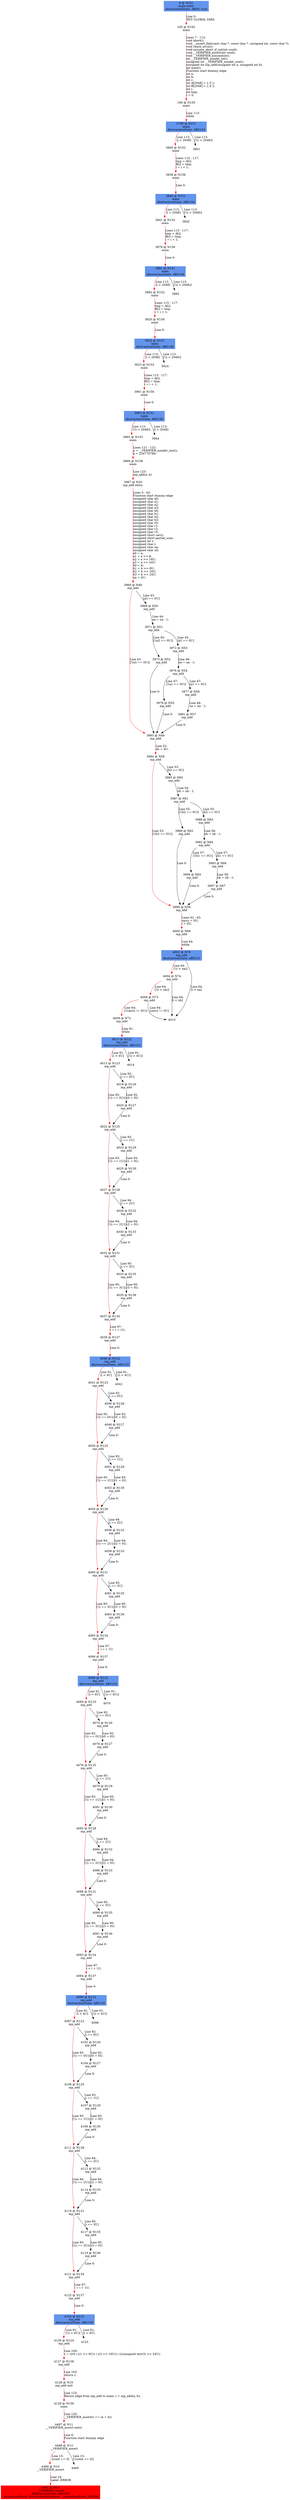 digraph ARG {
node [style="filled" shape="box" color="white"]
0 [fillcolor="cornflowerblue" label="0 @ N141\nmain entry\nAbstractionState: ABS0: true\n" id="0"]
165 [label="165 @ N162\nmain\n" id="165"]
166 [label="166 @ N150\nmain\n" id="166"]
3799 [fillcolor="cornflowerblue" label="3799 @ N151\nmain\nAbstractionState: ABS142\n" id="3799"]
3800 [label="3800 @ N152\nmain\n" id="3800"]
3838 [label="3838 @ N156\nmain\n" id="3838"]
3840 [fillcolor="cornflowerblue" label="3840 @ N151\nmain\nAbstractionState: ABS144\n" id="3840"]
3841 [label="3841 @ N152\nmain\n" id="3841"]
3879 [label="3879 @ N156\nmain\n" id="3879"]
3881 [fillcolor="cornflowerblue" label="3881 @ N151\nmain\nAbstractionState: ABS146\n" id="3881"]
3882 [label="3882 @ N152\nmain\n" id="3882"]
3920 [label="3920 @ N156\nmain\n" id="3920"]
3922 [fillcolor="cornflowerblue" label="3922 @ N151\nmain\nAbstractionState: ABS148\n" id="3922"]
3923 [label="3923 @ N152\nmain\n" id="3923"]
3961 [label="3961 @ N156\nmain\n" id="3961"]
3963 [fillcolor="cornflowerblue" label="3963 @ N151\nmain\nAbstractionState: ABS150\n" id="3963"]
3965 [label="3965 @ N153\nmain\n" id="3965"]
3966 [label="3966 @ N158\nmain\n" id="3966"]
3967 [label="3967 @ N20\nmp_add entry\n" id="3967"]
3968 [label="3968 @ N48\nmp_add\n" id="3968"]
3983 [label="3983 @ N49\nmp_add\n" id="3983"]
3984 [label="3984 @ N58\nmp_add\n" id="3984"]
3999 [label="3999 @ N59\nmp_add\n" id="3999"]
4000 [label="4000 @ N69\nmp_add\n" id="4000"]
4002 [fillcolor="cornflowerblue" label="4002 @ N70\nmp_add\nAbstractionState: ABS151\n" id="4002"]
4004 [label="4004 @ N74\nmp_add\n" id="4004"]
4006 [label="4006 @ N73\nmp_add\n" id="4006"]
4009 [label="4009 @ N72\nmp_add\n" id="4009"]
4012 [fillcolor="cornflowerblue" label="4012 @ N122\nmp_add\nAbstractionState: ABS152\n" id="4012"]
4013 [label="4013 @ N123\nmp_add\n" id="4013"]
4022 [label="4022 @ N125\nmp_add\n" id="4022"]
4027 [label="4027 @ N128\nmp_add\n" id="4027"]
4032 [label="4032 @ N131\nmp_add\n" id="4032"]
4037 [label="4037 @ N134\nmp_add\n" id="4037"]
4038 [label="4038 @ N137\nmp_add\n" id="4038"]
4040 [fillcolor="cornflowerblue" label="4040 @ N122\nmp_add\nAbstractionState: ABS153\n" id="4040"]
4041 [label="4041 @ N123\nmp_add\n" id="4041"]
4050 [label="4050 @ N125\nmp_add\n" id="4050"]
4055 [label="4055 @ N128\nmp_add\n" id="4055"]
4060 [label="4060 @ N131\nmp_add\n" id="4060"]
4065 [label="4065 @ N134\nmp_add\n" id="4065"]
4066 [label="4066 @ N137\nmp_add\n" id="4066"]
4068 [fillcolor="cornflowerblue" label="4068 @ N122\nmp_add\nAbstractionState: ABS154\n" id="4068"]
4069 [label="4069 @ N123\nmp_add\n" id="4069"]
4078 [label="4078 @ N125\nmp_add\n" id="4078"]
4083 [label="4083 @ N128\nmp_add\n" id="4083"]
4088 [label="4088 @ N131\nmp_add\n" id="4088"]
4093 [label="4093 @ N134\nmp_add\n" id="4093"]
4094 [label="4094 @ N137\nmp_add\n" id="4094"]
4096 [fillcolor="cornflowerblue" label="4096 @ N122\nmp_add\nAbstractionState: ABS155\n" id="4096"]
4097 [label="4097 @ N123\nmp_add\n" id="4097"]
4106 [label="4106 @ N125\nmp_add\n" id="4106"]
4111 [label="4111 @ N128\nmp_add\n" id="4111"]
4116 [label="4116 @ N131\nmp_add\n" id="4116"]
4121 [label="4121 @ N134\nmp_add\n" id="4121"]
4122 [label="4122 @ N137\nmp_add\n" id="4122"]
4124 [fillcolor="cornflowerblue" label="4124 @ N122\nmp_add\nAbstractionState: ABS156\n" id="4124"]
4126 [label="4126 @ N124\nmp_add\n" id="4126"]
4127 [label="4127 @ N138\nmp_add\n" id="4127"]
4128 [label="4128 @ N19\nmp_add exit\n" id="4128"]
4129 [label="4129 @ N159\nmain\n" id="4129"]
4487 [label="4487 @ N11\n__VERIFIER_assert entry\n" id="4487"]
4488 [label="4488 @ N12\n__VERIFIER_assert\n" id="4488"]
4489 [label="4489 @ N14\n__VERIFIER_assert\n" id="4489"]
4492 [fillcolor="red" label="4492 @ N15\n__VERIFIER_assert\nAbstractionState: ABS169\n AutomatonState: ErrorLabelAutomaton: _predefinedState_ERROR\n" id="4492"]
4117 [label="4117 @ N135\nmp_add\n" id="4117"]
4119 [label="4119 @ N136\nmp_add\n" id="4119"]
4112 [label="4112 @ N132\nmp_add\n" id="4112"]
4114 [label="4114 @ N133\nmp_add\n" id="4114"]
4107 [label="4107 @ N129\nmp_add\n" id="4107"]
4109 [label="4109 @ N130\nmp_add\n" id="4109"]
4102 [label="4102 @ N126\nmp_add\n" id="4102"]
4104 [label="4104 @ N127\nmp_add\n" id="4104"]
4089 [label="4089 @ N135\nmp_add\n" id="4089"]
4091 [label="4091 @ N136\nmp_add\n" id="4091"]
4084 [label="4084 @ N132\nmp_add\n" id="4084"]
4086 [label="4086 @ N133\nmp_add\n" id="4086"]
4079 [label="4079 @ N129\nmp_add\n" id="4079"]
4081 [label="4081 @ N130\nmp_add\n" id="4081"]
4074 [label="4074 @ N126\nmp_add\n" id="4074"]
4076 [label="4076 @ N127\nmp_add\n" id="4076"]
4061 [label="4061 @ N135\nmp_add\n" id="4061"]
4063 [label="4063 @ N136\nmp_add\n" id="4063"]
4056 [label="4056 @ N132\nmp_add\n" id="4056"]
4058 [label="4058 @ N133\nmp_add\n" id="4058"]
4051 [label="4051 @ N129\nmp_add\n" id="4051"]
4053 [label="4053 @ N130\nmp_add\n" id="4053"]
4046 [label="4046 @ N126\nmp_add\n" id="4046"]
4048 [label="4048 @ N127\nmp_add\n" id="4048"]
4033 [label="4033 @ N135\nmp_add\n" id="4033"]
4035 [label="4035 @ N136\nmp_add\n" id="4035"]
4028 [label="4028 @ N132\nmp_add\n" id="4028"]
4030 [label="4030 @ N133\nmp_add\n" id="4030"]
4023 [label="4023 @ N129\nmp_add\n" id="4023"]
4025 [label="4025 @ N130\nmp_add\n" id="4025"]
4018 [label="4018 @ N126\nmp_add\n" id="4018"]
4020 [label="4020 @ N127\nmp_add\n" id="4020"]
3985 [label="3985 @ N60\nmp_add\n" id="3985"]
3987 [label="3987 @ N61\nmp_add\n" id="3987"]
3989 [label="3989 @ N62\nmp_add\n" id="3989"]
3988 [label="3988 @ N63\nmp_add\n" id="3988"]
3992 [label="3992 @ N64\nmp_add\n" id="3992"]
3994 [label="3994 @ N65\nmp_add\n" id="3994"]
3993 [label="3993 @ N66\nmp_add\n" id="3993"]
3997 [label="3997 @ N67\nmp_add\n" id="3997"]
3969 [label="3969 @ N50\nmp_add\n" id="3969"]
3971 [label="3971 @ N51\nmp_add\n" id="3971"]
3973 [label="3973 @ N52\nmp_add\n" id="3973"]
3972 [label="3972 @ N53\nmp_add\n" id="3972"]
3976 [label="3976 @ N54\nmp_add\n" id="3976"]
3978 [label="3978 @ N55\nmp_add\n" id="3978"]
3977 [label="3977 @ N56\nmp_add\n" id="3977"]
3981 [label="3981 @ N57\nmp_add\n" id="3981"]
0 -> 165 [color="red" label="Line 0: \lINIT GLOBAL VARS\l" id="0 -> 165"]
165 -> 166 [color="red" label="Lines 7 - 112: \lvoid abort();\lvoid __assert_fail(const char *, const char *, unsigned int, const char *);\lvoid reach_error();\lvoid assume_abort_if_not(int cond);\lvoid __VERIFIER_assert(int cond);\lvoid __VERIFIER_assume(int);\lint __VERIFIER_nondet_int();\lunsigned int __VERIFIER_nondet_uint();\lunsigned int mp_add(unsigned int a, unsigned int b);\lint main();\lFunction start dummy edge\lint a;\lint b;\lint r;\lint A[2048] = { 0 };\lint B[2048] = { 0 };\lint i;\lint tmp;\li = 0;\l" id="165 -> 166"]
166 -> 3799 [color="red" label="Line 113: \lwhile\l" id="166 -> 3799"]
3799 -> 3800 [color="red" label="Line 113: \l[i < 2048]\l" id="3799 -> 3800"]
3799 -> 3801 [label="Line 113: \l[!(i < 2048)]\l" id="3799 -> 3801"]
3800 -> 3838 [color="red" label="Lines 115 - 117: \ltmp = A[i];\lB[i] = tmp;\li = i + 1;\l" id="3800 -> 3838"]
3838 -> 3840 [color="red" label="Line 0: \l\l" id="3838 -> 3840"]
3840 -> 3841 [color="red" label="Line 113: \l[i < 2048]\l" id="3840 -> 3841"]
3840 -> 3842 [label="Line 113: \l[!(i < 2048)]\l" id="3840 -> 3842"]
3841 -> 3879 [color="red" label="Lines 115 - 117: \ltmp = A[i];\lB[i] = tmp;\li = i + 1;\l" id="3841 -> 3879"]
3879 -> 3881 [color="red" label="Line 0: \l\l" id="3879 -> 3881"]
3881 -> 3882 [color="red" label="Line 113: \l[i < 2048]\l" id="3881 -> 3882"]
3881 -> 3883 [label="Line 113: \l[!(i < 2048)]\l" id="3881 -> 3883"]
3882 -> 3920 [color="red" label="Lines 115 - 117: \ltmp = A[i];\lB[i] = tmp;\li = i + 1;\l" id="3882 -> 3920"]
3920 -> 3922 [color="red" label="Line 0: \l\l" id="3920 -> 3922"]
3922 -> 3923 [color="red" label="Line 113: \l[i < 2048]\l" id="3922 -> 3923"]
3922 -> 3924 [label="Line 113: \l[!(i < 2048)]\l" id="3922 -> 3924"]
3923 -> 3961 [color="red" label="Lines 115 - 117: \ltmp = A[i];\lB[i] = tmp;\li = i + 1;\l" id="3923 -> 3961"]
3961 -> 3963 [color="red" label="Line 0: \l\l" id="3961 -> 3963"]
3963 -> 3964 [label="Line 113: \l[i < 2048]\l" id="3963 -> 3964"]
3963 -> 3965 [color="red" label="Line 113: \l[!(i < 2048)]\l" id="3963 -> 3965"]
3965 -> 3966 [color="red" label="Lines 121 - 122: \la = __VERIFIER_nondet_uint();\lb = 234770789;\l" id="3965 -> 3966"]
3966 -> 3967 [color="red" label="Line 123: \lmp_add(a, b)\l" id="3966 -> 3967"]
3967 -> 3968 [color="red" label="Lines 0 - 42: \lFunction start dummy edge\lunsigned char a0;\lunsigned char a1;\lunsigned char a2;\lunsigned char a3;\lunsigned char b0;\lunsigned char b1;\lunsigned char b2;\lunsigned char b3;\lunsigned char r0;\lunsigned char r1;\lunsigned char r2;\lunsigned char r3;\lunsigned short carry;\lunsigned short partial_sum;\lunsigned int r;\lunsigned char i;\lunsigned char na;\lunsigned char nb;\la0 = a;\la1 = a >> 8;\la2 = a >> 16U;\la3 = a >> 24U;\lb0 = b;\lb1 = b >> 8U;\lb2 = b >> 16U;\lb3 = b >> 24U;\lna = 4U;\l" id="3967 -> 3968"]
3968 -> 3969 [label="Line 43: \l[a3 == 0U]\l" id="3968 -> 3969"]
3968 -> 3983 [color="red" label="Line 43: \l[!(a3 == 0U)]\l" id="3968 -> 3983"]
3983 -> 3984 [color="red" label="Line 52: \lnb = 4U;\l" id="3983 -> 3984"]
3984 -> 3985 [label="Line 53: \l[b3 == 0U]\l" id="3984 -> 3985"]
3984 -> 3999 [color="red" label="Line 53: \l[!(b3 == 0U)]\l" id="3984 -> 3999"]
3999 -> 4000 [color="red" label="Lines 62 - 63: \lcarry = 0U;\li = 0U;\l" id="3999 -> 4000"]
4000 -> 4002 [color="red" label="Line 64: \lwhile\l" id="4000 -> 4002"]
4002 -> 4004 [color="red" label="Line 64: \l[!(i < na)]\l" id="4002 -> 4004"]
4002 -> 4010 [label="Line 64: \l[i < na]\l" id="4002 -> 4010"]
4004 -> 4006 [color="red" label="Line 64: \l[!(i < nb)]\l" id="4004 -> 4006"]
4004 -> 4010 [label="Line 64: \l[i < nb]\l" id="4004 -> 4010"]
4006 -> 4009 [color="red" label="Line 64: \l[!(carry != 0U)]\l" id="4006 -> 4009"]
4006 -> 4010 [label="Line 64: \l[carry != 0U]\l" id="4006 -> 4010"]
4009 -> 4012 [color="red" label="Line 91: \lwhile\l" id="4009 -> 4012"]
4012 -> 4013 [color="red" label="Line 91: \l[i < 4U]\l" id="4012 -> 4013"]
4012 -> 4014 [label="Line 91: \l[!(i < 4U)]\l" id="4012 -> 4014"]
4013 -> 4018 [label="Line 92: \l[i == 0U]\l" id="4013 -> 4018"]
4013 -> 4022 [color="red" label="Line 92: \l[!(i == 0U)]\l" id="4013 -> 4022"]
4022 -> 4023 [label="Line 93: \l[i == 1U]\l" id="4022 -> 4023"]
4022 -> 4027 [color="red" label="Line 93: \l[!(i == 1U)]\l" id="4022 -> 4027"]
4027 -> 4028 [label="Line 94: \l[i == 2U]\l" id="4027 -> 4028"]
4027 -> 4032 [color="red" label="Line 94: \l[!(i == 2U)]\l" id="4027 -> 4032"]
4032 -> 4033 [label="Line 95: \l[i == 3U]\l" id="4032 -> 4033"]
4032 -> 4037 [color="red" label="Line 95: \l[!(i == 3U)]\l" id="4032 -> 4037"]
4037 -> 4038 [color="red" label="Line 97: \li = i + 1U;\l" id="4037 -> 4038"]
4038 -> 4040 [color="red" label="Line 0: \l\l" id="4038 -> 4040"]
4040 -> 4041 [color="red" label="Line 91: \l[i < 4U]\l" id="4040 -> 4041"]
4040 -> 4042 [label="Line 91: \l[!(i < 4U)]\l" id="4040 -> 4042"]
4041 -> 4046 [label="Line 92: \l[i == 0U]\l" id="4041 -> 4046"]
4041 -> 4050 [color="red" label="Line 92: \l[!(i == 0U)]\l" id="4041 -> 4050"]
4050 -> 4051 [label="Line 93: \l[i == 1U]\l" id="4050 -> 4051"]
4050 -> 4055 [color="red" label="Line 93: \l[!(i == 1U)]\l" id="4050 -> 4055"]
4055 -> 4056 [label="Line 94: \l[i == 2U]\l" id="4055 -> 4056"]
4055 -> 4060 [color="red" label="Line 94: \l[!(i == 2U)]\l" id="4055 -> 4060"]
4060 -> 4061 [label="Line 95: \l[i == 3U]\l" id="4060 -> 4061"]
4060 -> 4065 [color="red" label="Line 95: \l[!(i == 3U)]\l" id="4060 -> 4065"]
4065 -> 4066 [color="red" label="Line 97: \li = i + 1U;\l" id="4065 -> 4066"]
4066 -> 4068 [color="red" label="Line 0: \l\l" id="4066 -> 4068"]
4068 -> 4069 [color="red" label="Line 91: \l[i < 4U]\l" id="4068 -> 4069"]
4068 -> 4070 [label="Line 91: \l[!(i < 4U)]\l" id="4068 -> 4070"]
4069 -> 4074 [label="Line 92: \l[i == 0U]\l" id="4069 -> 4074"]
4069 -> 4078 [color="red" label="Line 92: \l[!(i == 0U)]\l" id="4069 -> 4078"]
4078 -> 4079 [label="Line 93: \l[i == 1U]\l" id="4078 -> 4079"]
4078 -> 4083 [color="red" label="Line 93: \l[!(i == 1U)]\l" id="4078 -> 4083"]
4083 -> 4084 [label="Line 94: \l[i == 2U]\l" id="4083 -> 4084"]
4083 -> 4088 [color="red" label="Line 94: \l[!(i == 2U)]\l" id="4083 -> 4088"]
4088 -> 4089 [label="Line 95: \l[i == 3U]\l" id="4088 -> 4089"]
4088 -> 4093 [color="red" label="Line 95: \l[!(i == 3U)]\l" id="4088 -> 4093"]
4093 -> 4094 [color="red" label="Line 97: \li = i + 1U;\l" id="4093 -> 4094"]
4094 -> 4096 [color="red" label="Line 0: \l\l" id="4094 -> 4096"]
4096 -> 4097 [color="red" label="Line 91: \l[i < 4U]\l" id="4096 -> 4097"]
4096 -> 4098 [label="Line 91: \l[!(i < 4U)]\l" id="4096 -> 4098"]
4097 -> 4102 [label="Line 92: \l[i == 0U]\l" id="4097 -> 4102"]
4097 -> 4106 [color="red" label="Line 92: \l[!(i == 0U)]\l" id="4097 -> 4106"]
4106 -> 4107 [label="Line 93: \l[i == 1U]\l" id="4106 -> 4107"]
4106 -> 4111 [color="red" label="Line 93: \l[!(i == 1U)]\l" id="4106 -> 4111"]
4111 -> 4112 [label="Line 94: \l[i == 2U]\l" id="4111 -> 4112"]
4111 -> 4116 [color="red" label="Line 94: \l[!(i == 2U)]\l" id="4111 -> 4116"]
4116 -> 4117 [label="Line 95: \l[i == 3U]\l" id="4116 -> 4117"]
4116 -> 4121 [color="red" label="Line 95: \l[!(i == 3U)]\l" id="4116 -> 4121"]
4121 -> 4122 [color="red" label="Line 97: \li = i + 1U;\l" id="4121 -> 4122"]
4122 -> 4124 [color="red" label="Line 0: \l\l" id="4122 -> 4124"]
4124 -> 4125 [label="Line 91: \l[i < 4U]\l" id="4124 -> 4125"]
4124 -> 4126 [color="red" label="Line 91: \l[!(i < 4U)]\l" id="4124 -> 4126"]
4126 -> 4127 [color="red" label="Line 100: \lr = ((r0 | (r1 << 8U)) | (r2 << 16U)) | (((unsigned int)r3) << 24U);\l" id="4126 -> 4127"]
4127 -> 4128 [color="red" label="Line 102: \lreturn r;\l" id="4127 -> 4128"]
4128 -> 4129 [color="red" label="Line 123: \lReturn edge from mp_add to main: r = mp_add(a, b);\l" id="4128 -> 4129"]
4129 -> 4487 [color="red" label="Line 125: \l__VERIFIER_assert(r == (a + b))\l" id="4129 -> 4487"]
4487 -> 4488 [color="red" label="Line 0: \lFunction start dummy edge\l" id="4487 -> 4488"]
4488 -> 4489 [color="red" label="Line 15: \l[cond == 0]\l" id="4488 -> 4489"]
4488 -> 4490 [label="Line 15: \l[!(cond == 0)]\l" id="4488 -> 4490"]
4489 -> 4492 [color="red" label="Line 16: \lLabel: ERROR\l" id="4489 -> 4492"]
4117 -> 4119 [label="Line 95: \lr3 = 0U;\l" id="4117 -> 4119"]
4119 -> 4121 [label="Line 0: \l\l" id="4119 -> 4121"]
4112 -> 4114 [label="Line 94: \lr2 = 0U;\l" id="4112 -> 4114"]
4114 -> 4116 [label="Line 0: \l\l" id="4114 -> 4116"]
4107 -> 4109 [label="Line 93: \lr1 = 0U;\l" id="4107 -> 4109"]
4109 -> 4111 [label="Line 0: \l\l" id="4109 -> 4111"]
4102 -> 4104 [label="Line 92: \lr0 = 0U;\l" id="4102 -> 4104"]
4104 -> 4106 [label="Line 0: \l\l" id="4104 -> 4106"]
4089 -> 4091 [label="Line 95: \lr3 = 0U;\l" id="4089 -> 4091"]
4091 -> 4093 [label="Line 0: \l\l" id="4091 -> 4093"]
4084 -> 4086 [label="Line 94: \lr2 = 0U;\l" id="4084 -> 4086"]
4086 -> 4088 [label="Line 0: \l\l" id="4086 -> 4088"]
4079 -> 4081 [label="Line 93: \lr1 = 0U;\l" id="4079 -> 4081"]
4081 -> 4083 [label="Line 0: \l\l" id="4081 -> 4083"]
4074 -> 4076 [label="Line 92: \lr0 = 0U;\l" id="4074 -> 4076"]
4076 -> 4078 [label="Line 0: \l\l" id="4076 -> 4078"]
4061 -> 4063 [label="Line 95: \lr3 = 0U;\l" id="4061 -> 4063"]
4063 -> 4065 [label="Line 0: \l\l" id="4063 -> 4065"]
4056 -> 4058 [label="Line 94: \lr2 = 0U;\l" id="4056 -> 4058"]
4058 -> 4060 [label="Line 0: \l\l" id="4058 -> 4060"]
4051 -> 4053 [label="Line 93: \lr1 = 0U;\l" id="4051 -> 4053"]
4053 -> 4055 [label="Line 0: \l\l" id="4053 -> 4055"]
4046 -> 4048 [label="Line 92: \lr0 = 0U;\l" id="4046 -> 4048"]
4048 -> 4050 [label="Line 0: \l\l" id="4048 -> 4050"]
4033 -> 4035 [label="Line 95: \lr3 = 0U;\l" id="4033 -> 4035"]
4035 -> 4037 [label="Line 0: \l\l" id="4035 -> 4037"]
4028 -> 4030 [label="Line 94: \lr2 = 0U;\l" id="4028 -> 4030"]
4030 -> 4032 [label="Line 0: \l\l" id="4030 -> 4032"]
4023 -> 4025 [label="Line 93: \lr1 = 0U;\l" id="4023 -> 4025"]
4025 -> 4027 [label="Line 0: \l\l" id="4025 -> 4027"]
4018 -> 4020 [label="Line 92: \lr0 = 0U;\l" id="4018 -> 4020"]
4020 -> 4022 [label="Line 0: \l\l" id="4020 -> 4022"]
3985 -> 3987 [label="Line 54: \lnb = nb - 1;\l" id="3985 -> 3987"]
3987 -> 3988 [label="Line 55: \l[b2 == 0U]\l" id="3987 -> 3988"]
3987 -> 3989 [label="Line 55: \l[!(b2 == 0U)]\l" id="3987 -> 3989"]
3989 -> 3999 [label="Line 0: \l\l" id="3989 -> 3999"]
3988 -> 3992 [label="Line 56: \lnb = nb - 1;\l" id="3988 -> 3992"]
3992 -> 3993 [label="Line 57: \l[b1 == 0U]\l" id="3992 -> 3993"]
3992 -> 3994 [label="Line 57: \l[!(b1 == 0U)]\l" id="3992 -> 3994"]
3994 -> 3999 [label="Line 0: \l\l" id="3994 -> 3999"]
3993 -> 3997 [label="Line 58: \lnb = nb - 1;\l" id="3993 -> 3997"]
3997 -> 3999 [label="Line 0: \l\l" id="3997 -> 3999"]
3969 -> 3971 [label="Line 44: \lna = na - 1;\l" id="3969 -> 3971"]
3971 -> 3972 [label="Line 45: \l[a2 == 0U]\l" id="3971 -> 3972"]
3971 -> 3973 [label="Line 45: \l[!(a2 == 0U)]\l" id="3971 -> 3973"]
3973 -> 3983 [label="Line 0: \l\l" id="3973 -> 3983"]
3972 -> 3976 [label="Line 46: \lna = na - 1;\l" id="3972 -> 3976"]
3976 -> 3977 [label="Line 47: \l[a1 == 0U]\l" id="3976 -> 3977"]
3976 -> 3978 [label="Line 47: \l[!(a1 == 0U)]\l" id="3976 -> 3978"]
3978 -> 3983 [label="Line 0: \l\l" id="3978 -> 3983"]
3977 -> 3981 [label="Line 48: \lna = na - 1;\l" id="3977 -> 3981"]
3981 -> 3983 [label="Line 0: \l\l" id="3981 -> 3983"]
}
